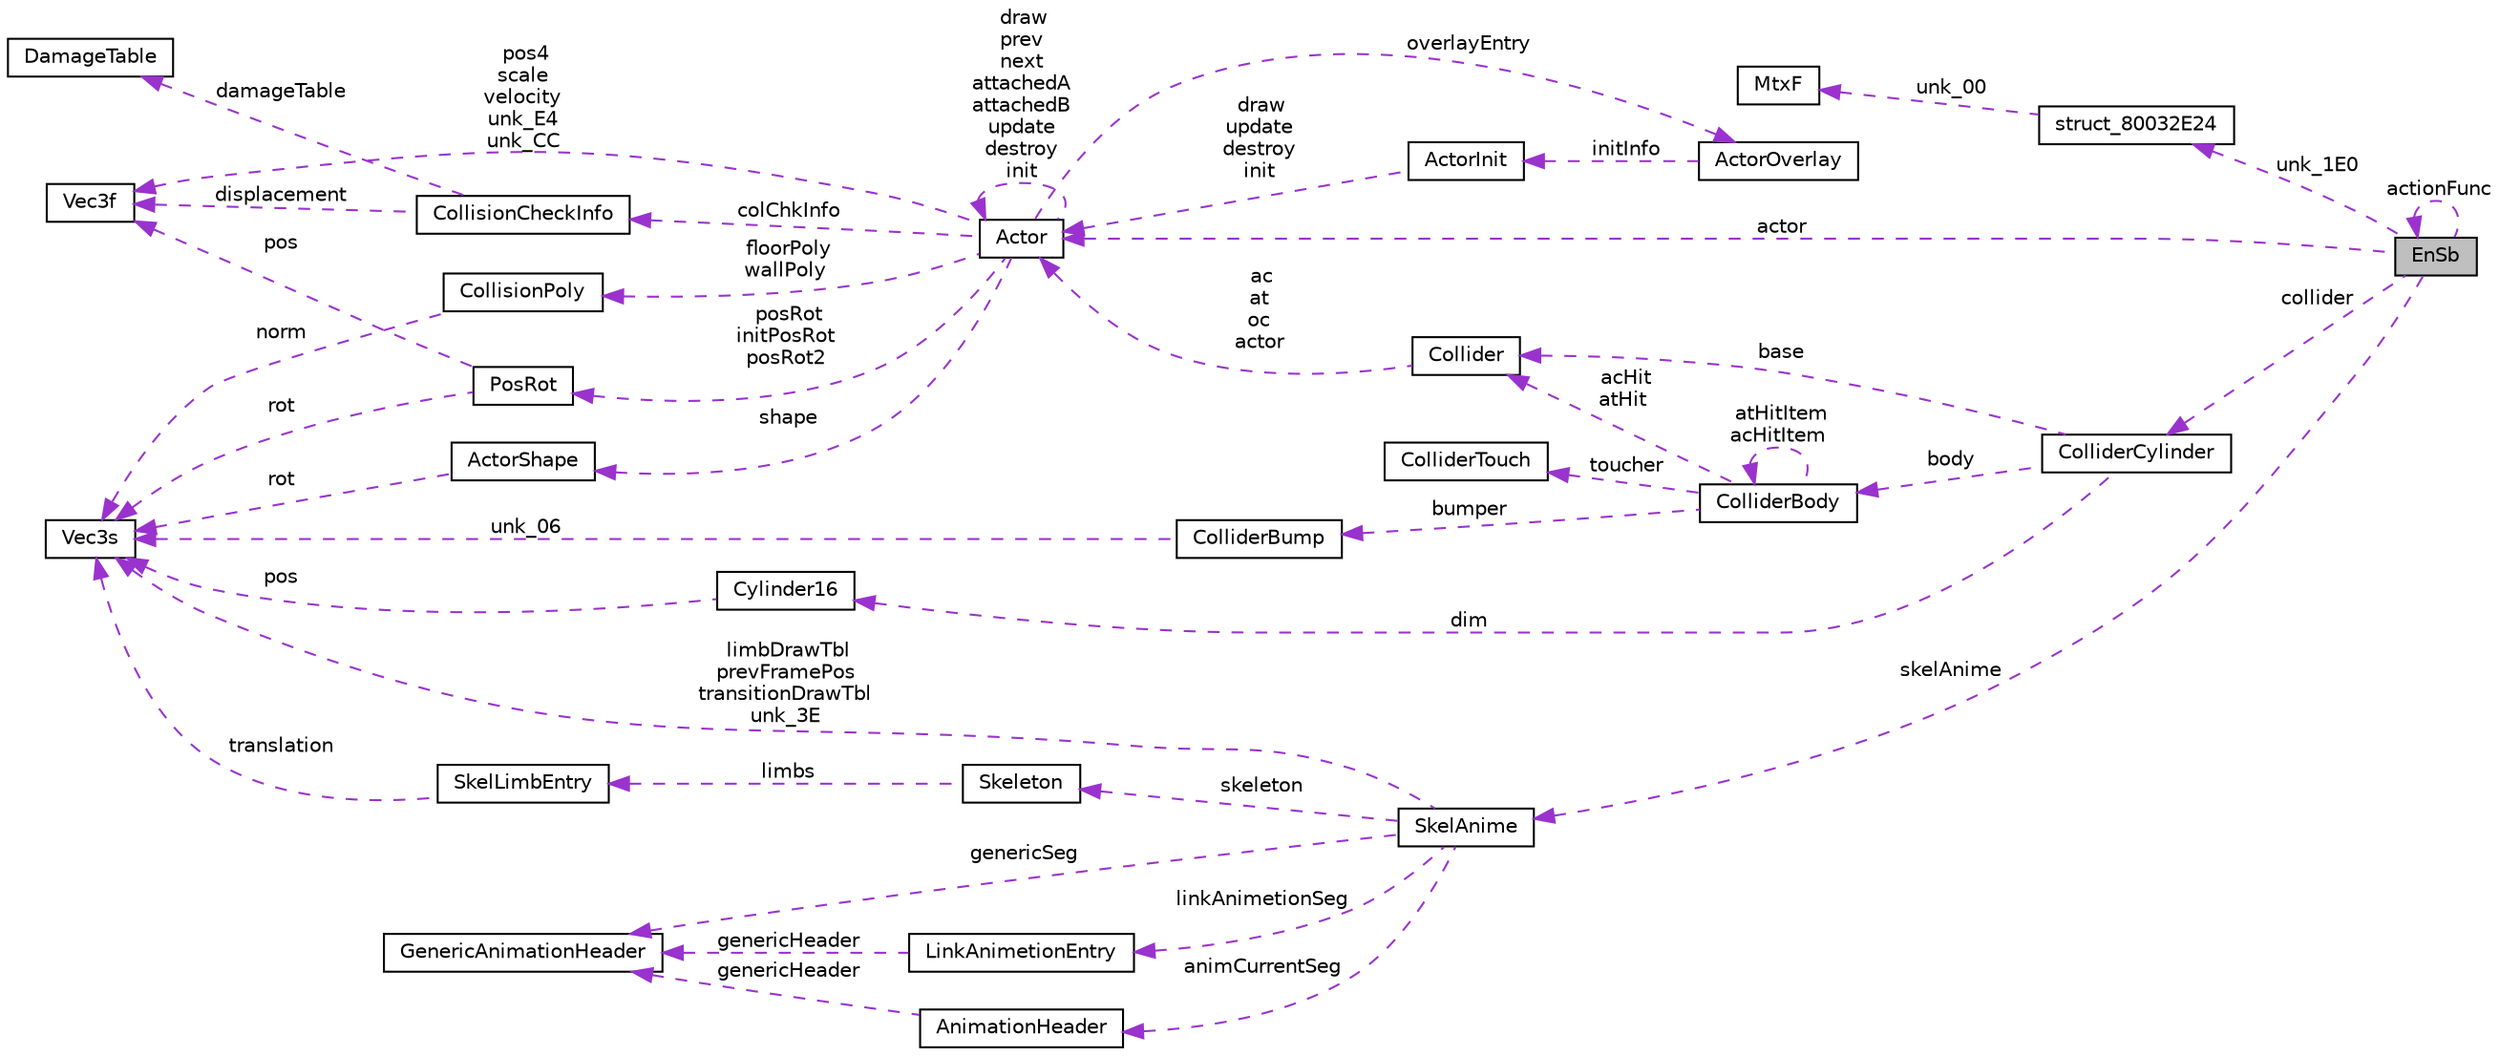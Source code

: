 digraph "EnSb"
{
 // LATEX_PDF_SIZE
  edge [fontname="Helvetica",fontsize="10",labelfontname="Helvetica",labelfontsize="10"];
  node [fontname="Helvetica",fontsize="10",shape=record];
  rankdir="LR";
  Node1 [label="EnSb",height=0.2,width=0.4,color="black", fillcolor="grey75", style="filled", fontcolor="black",tooltip=" "];
  Node2 -> Node1 [dir="back",color="darkorchid3",fontsize="10",style="dashed",label=" actor" ,fontname="Helvetica"];
  Node2 [label="Actor",height=0.2,width=0.4,color="black", fillcolor="white", style="filled",URL="$dd/da2/structActor.html",tooltip=" "];
  Node2 -> Node2 [dir="back",color="darkorchid3",fontsize="10",style="dashed",label=" draw\nprev\nnext\nattachedA\nattachedB\nupdate\ndestroy\ninit" ,fontname="Helvetica"];
  Node3 -> Node2 [dir="back",color="darkorchid3",fontsize="10",style="dashed",label=" posRot\ninitPosRot\nposRot2" ,fontname="Helvetica"];
  Node3 [label="PosRot",height=0.2,width=0.4,color="black", fillcolor="white", style="filled",URL="$d5/dba/structPosRot.html",tooltip=" "];
  Node4 -> Node3 [dir="back",color="darkorchid3",fontsize="10",style="dashed",label=" rot" ,fontname="Helvetica"];
  Node4 [label="Vec3s",height=0.2,width=0.4,color="black", fillcolor="white", style="filled",URL="$d8/d79/structVec3s.html",tooltip=" "];
  Node5 -> Node3 [dir="back",color="darkorchid3",fontsize="10",style="dashed",label=" pos" ,fontname="Helvetica"];
  Node5 [label="Vec3f",height=0.2,width=0.4,color="black", fillcolor="white", style="filled",URL="$d0/dc7/structVec3f.html",tooltip=" "];
  Node6 -> Node2 [dir="back",color="darkorchid3",fontsize="10",style="dashed",label=" overlayEntry" ,fontname="Helvetica"];
  Node6 [label="ActorOverlay",height=0.2,width=0.4,color="black", fillcolor="white", style="filled",URL="$d4/d76/structActorOverlay.html",tooltip=" "];
  Node7 -> Node6 [dir="back",color="darkorchid3",fontsize="10",style="dashed",label=" initInfo" ,fontname="Helvetica"];
  Node7 [label="ActorInit",height=0.2,width=0.4,color="black", fillcolor="white", style="filled",URL="$d6/dc9/structActorInit.html",tooltip=" "];
  Node2 -> Node7 [dir="back",color="darkorchid3",fontsize="10",style="dashed",label=" draw\nupdate\ndestroy\ninit" ,fontname="Helvetica"];
  Node8 -> Node2 [dir="back",color="darkorchid3",fontsize="10",style="dashed",label=" shape" ,fontname="Helvetica"];
  Node8 [label="ActorShape",height=0.2,width=0.4,color="black", fillcolor="white", style="filled",URL="$d2/d09/structActorShape.html",tooltip=" "];
  Node4 -> Node8 [dir="back",color="darkorchid3",fontsize="10",style="dashed",label=" rot" ,fontname="Helvetica"];
  Node9 -> Node2 [dir="back",color="darkorchid3",fontsize="10",style="dashed",label=" colChkInfo" ,fontname="Helvetica"];
  Node9 [label="CollisionCheckInfo",height=0.2,width=0.4,color="black", fillcolor="white", style="filled",URL="$d0/d20/structCollisionCheckInfo.html",tooltip=" "];
  Node10 -> Node9 [dir="back",color="darkorchid3",fontsize="10",style="dashed",label=" damageTable" ,fontname="Helvetica"];
  Node10 [label="DamageTable",height=0.2,width=0.4,color="black", fillcolor="white", style="filled",URL="$da/da9/structDamageTable.html",tooltip=" "];
  Node5 -> Node9 [dir="back",color="darkorchid3",fontsize="10",style="dashed",label=" displacement" ,fontname="Helvetica"];
  Node11 -> Node2 [dir="back",color="darkorchid3",fontsize="10",style="dashed",label=" floorPoly\nwallPoly" ,fontname="Helvetica"];
  Node11 [label="CollisionPoly",height=0.2,width=0.4,color="black", fillcolor="white", style="filled",URL="$de/de9/structCollisionPoly.html",tooltip=" "];
  Node4 -> Node11 [dir="back",color="darkorchid3",fontsize="10",style="dashed",label=" norm" ,fontname="Helvetica"];
  Node5 -> Node2 [dir="back",color="darkorchid3",fontsize="10",style="dashed",label=" pos4\nscale\nvelocity\nunk_E4\nunk_CC" ,fontname="Helvetica"];
  Node12 -> Node1 [dir="back",color="darkorchid3",fontsize="10",style="dashed",label=" unk_1E0" ,fontname="Helvetica"];
  Node12 [label="struct_80032E24",height=0.2,width=0.4,color="black", fillcolor="white", style="filled",URL="$d7/d55/structstruct__80032E24.html",tooltip=" "];
  Node13 -> Node12 [dir="back",color="darkorchid3",fontsize="10",style="dashed",label=" unk_00" ,fontname="Helvetica"];
  Node13 [label="MtxF",height=0.2,width=0.4,color="black", fillcolor="white", style="filled",URL="$d8/dfd/unionMtxF.html",tooltip=" "];
  Node1 -> Node1 [dir="back",color="darkorchid3",fontsize="10",style="dashed",label=" actionFunc" ,fontname="Helvetica"];
  Node14 -> Node1 [dir="back",color="darkorchid3",fontsize="10",style="dashed",label=" collider" ,fontname="Helvetica"];
  Node14 [label="ColliderCylinder",height=0.2,width=0.4,color="black", fillcolor="white", style="filled",URL="$da/df5/structColliderCylinder.html",tooltip=" "];
  Node15 -> Node14 [dir="back",color="darkorchid3",fontsize="10",style="dashed",label=" base" ,fontname="Helvetica"];
  Node15 [label="Collider",height=0.2,width=0.4,color="black", fillcolor="white", style="filled",URL="$d0/d61/structCollider.html",tooltip=" "];
  Node2 -> Node15 [dir="back",color="darkorchid3",fontsize="10",style="dashed",label=" ac\nat\noc\nactor" ,fontname="Helvetica"];
  Node16 -> Node14 [dir="back",color="darkorchid3",fontsize="10",style="dashed",label=" dim" ,fontname="Helvetica"];
  Node16 [label="Cylinder16",height=0.2,width=0.4,color="black", fillcolor="white", style="filled",URL="$db/d55/structCylinder16.html",tooltip=" "];
  Node4 -> Node16 [dir="back",color="darkorchid3",fontsize="10",style="dashed",label=" pos" ,fontname="Helvetica"];
  Node17 -> Node14 [dir="back",color="darkorchid3",fontsize="10",style="dashed",label=" body" ,fontname="Helvetica"];
  Node17 [label="ColliderBody",height=0.2,width=0.4,color="black", fillcolor="white", style="filled",URL="$de/d87/structColliderBody.html",tooltip=" "];
  Node15 -> Node17 [dir="back",color="darkorchid3",fontsize="10",style="dashed",label=" acHit\natHit" ,fontname="Helvetica"];
  Node17 -> Node17 [dir="back",color="darkorchid3",fontsize="10",style="dashed",label=" atHitItem\nacHitItem" ,fontname="Helvetica"];
  Node18 -> Node17 [dir="back",color="darkorchid3",fontsize="10",style="dashed",label=" bumper" ,fontname="Helvetica"];
  Node18 [label="ColliderBump",height=0.2,width=0.4,color="black", fillcolor="white", style="filled",URL="$d0/d29/structColliderBump.html",tooltip=" "];
  Node4 -> Node18 [dir="back",color="darkorchid3",fontsize="10",style="dashed",label=" unk_06" ,fontname="Helvetica"];
  Node19 -> Node17 [dir="back",color="darkorchid3",fontsize="10",style="dashed",label=" toucher" ,fontname="Helvetica"];
  Node19 [label="ColliderTouch",height=0.2,width=0.4,color="black", fillcolor="white", style="filled",URL="$da/d5d/structColliderTouch.html",tooltip=" "];
  Node20 -> Node1 [dir="back",color="darkorchid3",fontsize="10",style="dashed",label=" skelAnime" ,fontname="Helvetica"];
  Node20 [label="SkelAnime",height=0.2,width=0.4,color="black", fillcolor="white", style="filled",URL="$d6/d4e/structSkelAnime.html",tooltip=" "];
  Node21 -> Node20 [dir="back",color="darkorchid3",fontsize="10",style="dashed",label=" genericSeg" ,fontname="Helvetica"];
  Node21 [label="GenericAnimationHeader",height=0.2,width=0.4,color="black", fillcolor="white", style="filled",URL="$d8/da2/structGenericAnimationHeader.html",tooltip=" "];
  Node22 -> Node20 [dir="back",color="darkorchid3",fontsize="10",style="dashed",label=" linkAnimetionSeg" ,fontname="Helvetica"];
  Node22 [label="LinkAnimetionEntry",height=0.2,width=0.4,color="black", fillcolor="white", style="filled",URL="$da/db2/structLinkAnimetionEntry.html",tooltip=" "];
  Node21 -> Node22 [dir="back",color="darkorchid3",fontsize="10",style="dashed",label=" genericHeader" ,fontname="Helvetica"];
  Node23 -> Node20 [dir="back",color="darkorchid3",fontsize="10",style="dashed",label=" animCurrentSeg" ,fontname="Helvetica"];
  Node23 [label="AnimationHeader",height=0.2,width=0.4,color="black", fillcolor="white", style="filled",URL="$d4/dd2/structAnimationHeader.html",tooltip=" "];
  Node21 -> Node23 [dir="back",color="darkorchid3",fontsize="10",style="dashed",label=" genericHeader" ,fontname="Helvetica"];
  Node24 -> Node20 [dir="back",color="darkorchid3",fontsize="10",style="dashed",label=" skeleton" ,fontname="Helvetica"];
  Node24 [label="Skeleton",height=0.2,width=0.4,color="black", fillcolor="white", style="filled",URL="$dc/d1b/structSkeleton.html",tooltip=" "];
  Node25 -> Node24 [dir="back",color="darkorchid3",fontsize="10",style="dashed",label=" limbs" ,fontname="Helvetica"];
  Node25 [label="SkelLimbEntry",height=0.2,width=0.4,color="black", fillcolor="white", style="filled",URL="$dd/d8c/structSkelLimbEntry.html",tooltip=" "];
  Node4 -> Node25 [dir="back",color="darkorchid3",fontsize="10",style="dashed",label=" translation" ,fontname="Helvetica"];
  Node4 -> Node20 [dir="back",color="darkorchid3",fontsize="10",style="dashed",label=" limbDrawTbl\nprevFramePos\ntransitionDrawTbl\nunk_3E" ,fontname="Helvetica"];
}
